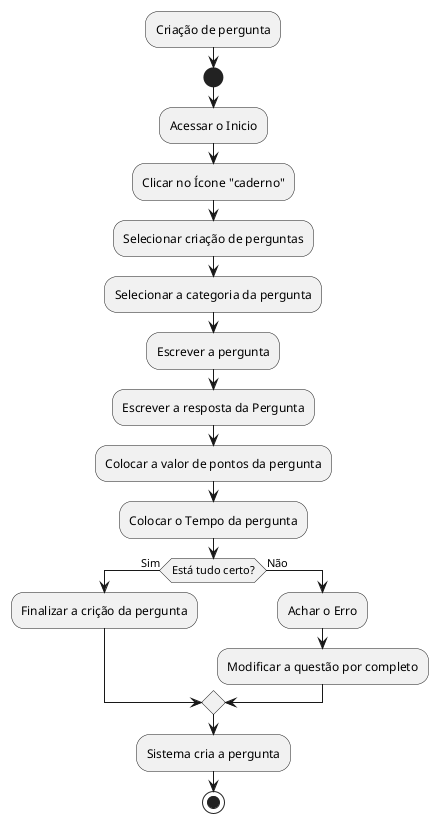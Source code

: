 @startuml
:Criação de pergunta;
start
:Acessar o Inicio;
:Clicar no Ícone "caderno";
:Selecionar criação de perguntas;
:Selecionar a categoria da pergunta;
:Escrever a pergunta;
:Escrever a resposta da Pergunta;
:Colocar a valor de pontos da pergunta;
:Colocar o Tempo da pergunta;
if (Está tudo certo?) then (Sim)
:Finalizar a crição da pergunta;
else (Não)
:Achar o Erro;
:Modificar a questão por completo;

endif
:Sistema cria a pergunta;
stop
  



@enduml

